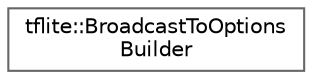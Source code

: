 digraph "Graphical Class Hierarchy"
{
 // LATEX_PDF_SIZE
  bgcolor="transparent";
  edge [fontname=Helvetica,fontsize=10,labelfontname=Helvetica,labelfontsize=10];
  node [fontname=Helvetica,fontsize=10,shape=box,height=0.2,width=0.4];
  rankdir="LR";
  Node0 [id="Node000000",label="tflite::BroadcastToOptions\lBuilder",height=0.2,width=0.4,color="grey40", fillcolor="white", style="filled",URL="$structtflite_1_1_broadcast_to_options_builder.html",tooltip=" "];
}
